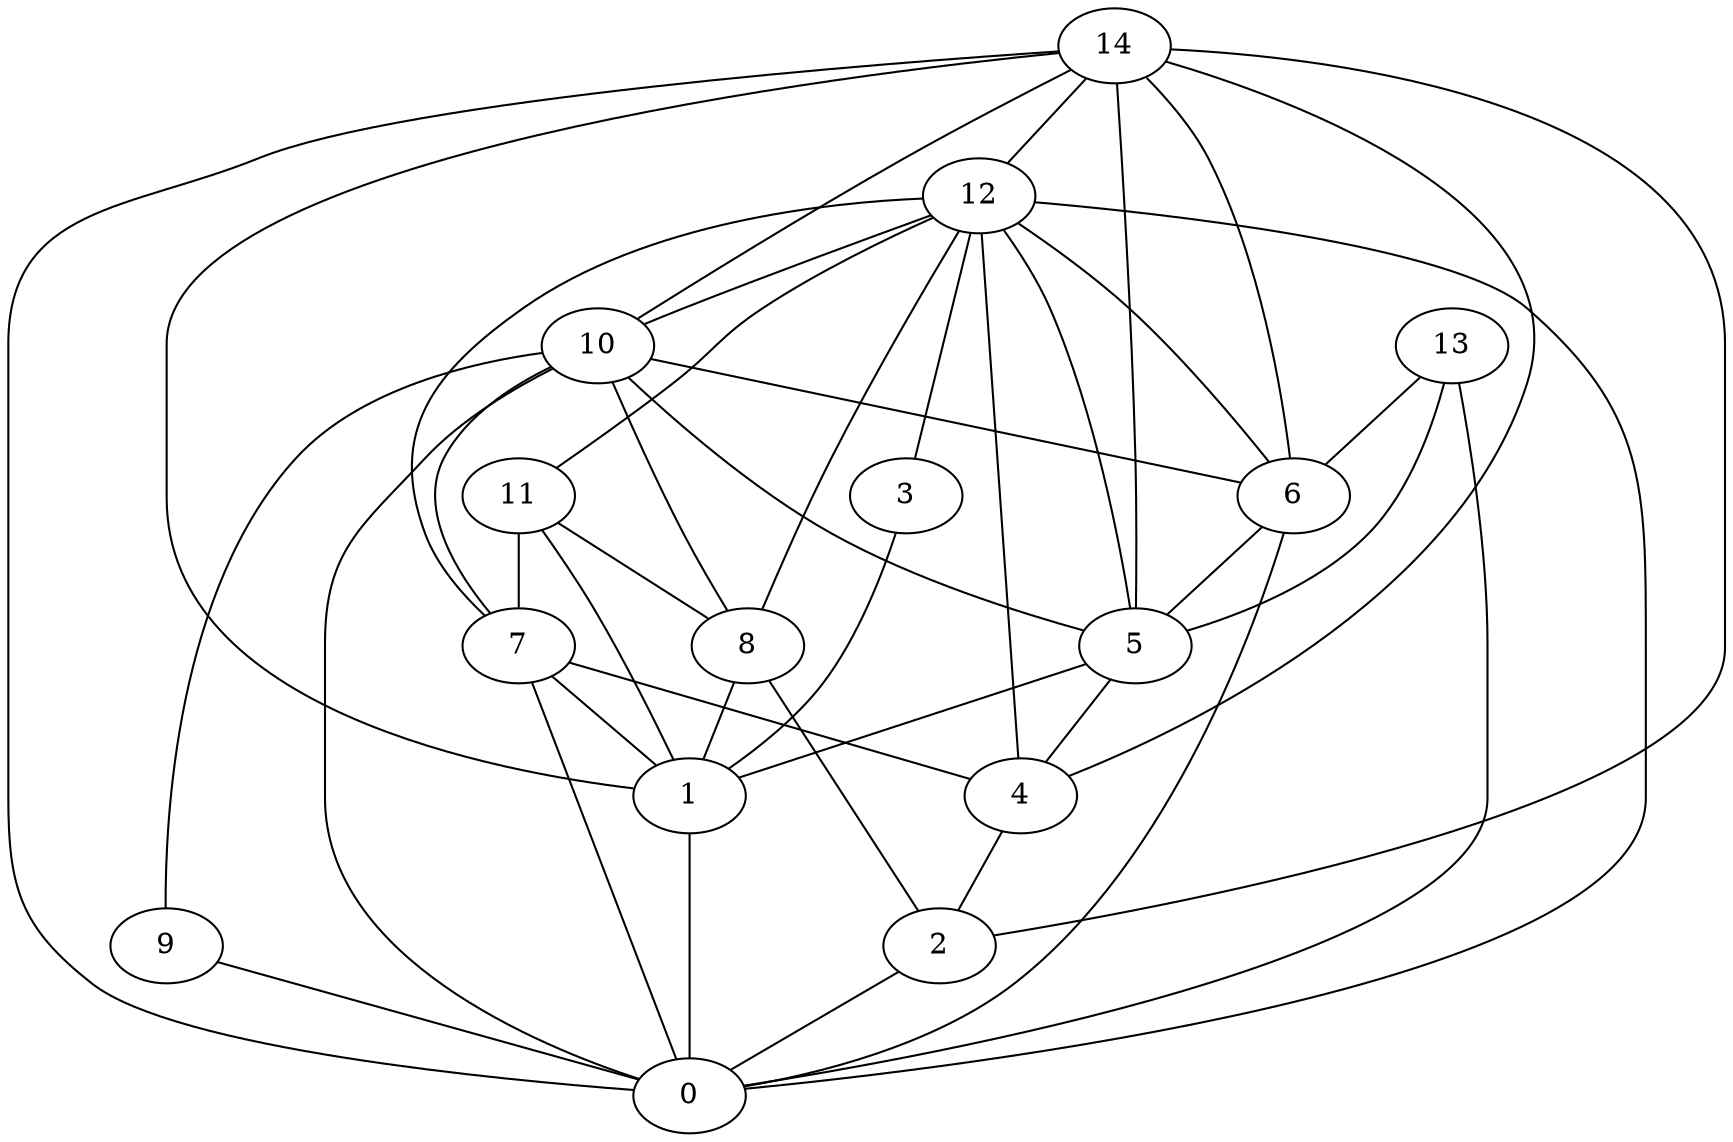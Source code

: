 digraph "sensornet-topology" {
label = "";
rankdir="BT";"0"->"1" [arrowhead = "both"] 
"0"->"2" [arrowhead = "both"] 
"0"->"6" [arrowhead = "both"] 
"0"->"7" [arrowhead = "both"] 
"0"->"9" [arrowhead = "both"] 
"0"->"10" [arrowhead = "both"] 
"0"->"12" [arrowhead = "both"] 
"0"->"13" [arrowhead = "both"] 
"0"->"14" [arrowhead = "both"] 
"1"->"3" [arrowhead = "both"] 
"1"->"5" [arrowhead = "both"] 
"1"->"7" [arrowhead = "both"] 
"1"->"8" [arrowhead = "both"] 
"1"->"11" [arrowhead = "both"] 
"1"->"14" [arrowhead = "both"] 
"2"->"4" [arrowhead = "both"] 
"2"->"8" [arrowhead = "both"] 
"2"->"14" [arrowhead = "both"] 
"3"->"12" [arrowhead = "both"] 
"4"->"5" [arrowhead = "both"] 
"4"->"7" [arrowhead = "both"] 
"4"->"12" [arrowhead = "both"] 
"4"->"14" [arrowhead = "both"] 
"5"->"6" [arrowhead = "both"] 
"5"->"10" [arrowhead = "both"] 
"5"->"12" [arrowhead = "both"] 
"5"->"13" [arrowhead = "both"] 
"5"->"14" [arrowhead = "both"] 
"6"->"10" [arrowhead = "both"] 
"6"->"12" [arrowhead = "both"] 
"6"->"13" [arrowhead = "both"] 
"6"->"14" [arrowhead = "both"] 
"7"->"10" [arrowhead = "both"] 
"7"->"11" [arrowhead = "both"] 
"7"->"12" [arrowhead = "both"] 
"8"->"10" [arrowhead = "both"] 
"8"->"11" [arrowhead = "both"] 
"8"->"12" [arrowhead = "both"] 
"9"->"10" [arrowhead = "both"] 
"10"->"12" [arrowhead = "both"] 
"10"->"14" [arrowhead = "both"] 
"11"->"12" [arrowhead = "both"] 
"12"->"14" [arrowhead = "both"] 
}